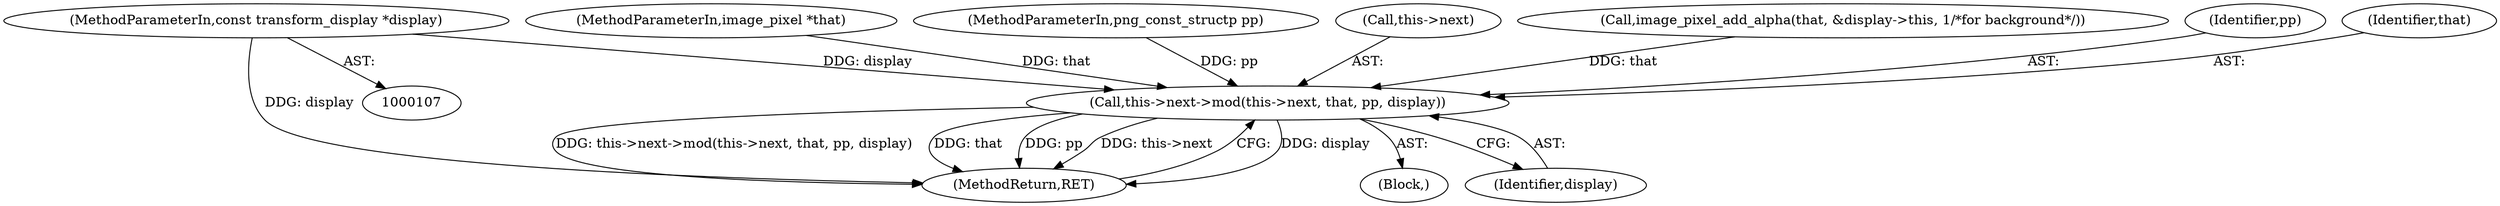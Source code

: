 digraph "0_Android_9d4853418ab2f754c2b63e091c29c5529b8b86ca_58@pointer" {
"1000111" [label="(MethodParameterIn,const transform_display *display)"];
"1000358" [label="(Call,this->next->mod(this->next, that, pp, display))"];
"1000365" [label="(MethodReturn,RET)"];
"1000109" [label="(MethodParameterIn,image_pixel *that)"];
"1000110" [label="(MethodParameterIn,png_const_structp pp)"];
"1000112" [label="(Block,)"];
"1000111" [label="(MethodParameterIn,const transform_display *display)"];
"1000359" [label="(Call,this->next)"];
"1000358" [label="(Call,this->next->mod(this->next, that, pp, display))"];
"1000123" [label="(Call,image_pixel_add_alpha(that, &display->this, 1/*for background*/))"];
"1000363" [label="(Identifier,pp)"];
"1000364" [label="(Identifier,display)"];
"1000362" [label="(Identifier,that)"];
"1000111" -> "1000107"  [label="AST: "];
"1000111" -> "1000365"  [label="DDG: display"];
"1000111" -> "1000358"  [label="DDG: display"];
"1000358" -> "1000112"  [label="AST: "];
"1000358" -> "1000364"  [label="CFG: "];
"1000359" -> "1000358"  [label="AST: "];
"1000362" -> "1000358"  [label="AST: "];
"1000363" -> "1000358"  [label="AST: "];
"1000364" -> "1000358"  [label="AST: "];
"1000365" -> "1000358"  [label="CFG: "];
"1000358" -> "1000365"  [label="DDG: display"];
"1000358" -> "1000365"  [label="DDG: this->next->mod(this->next, that, pp, display)"];
"1000358" -> "1000365"  [label="DDG: that"];
"1000358" -> "1000365"  [label="DDG: pp"];
"1000358" -> "1000365"  [label="DDG: this->next"];
"1000123" -> "1000358"  [label="DDG: that"];
"1000109" -> "1000358"  [label="DDG: that"];
"1000110" -> "1000358"  [label="DDG: pp"];
}
